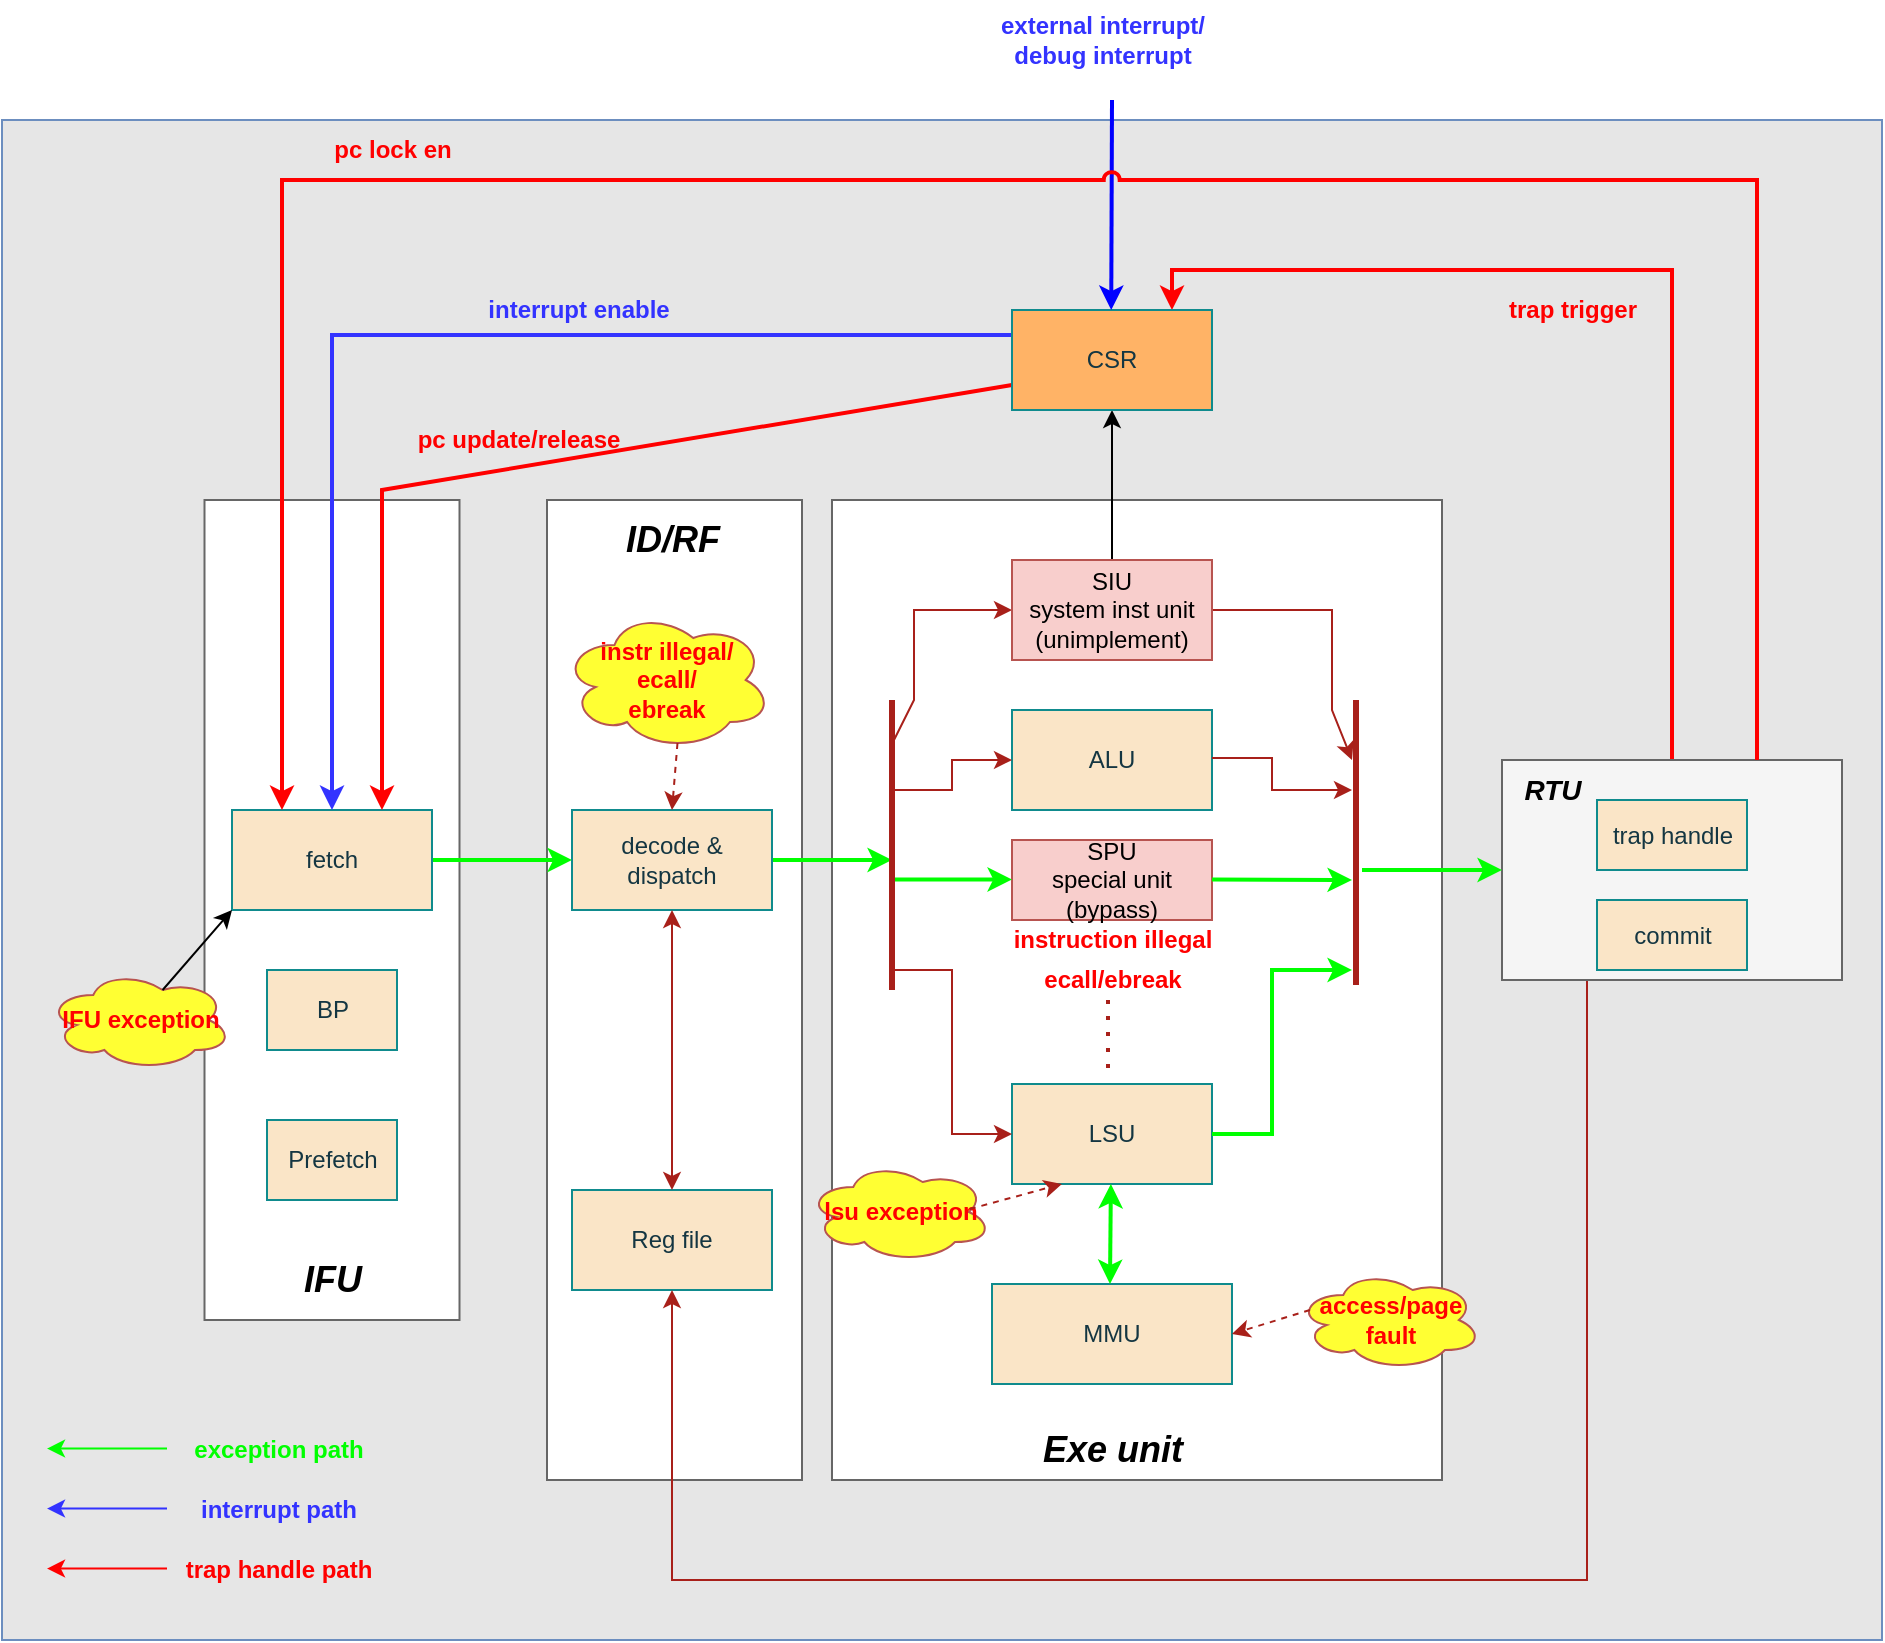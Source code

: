 <mxfile>
    <diagram id="KDy--1gaJ3wG8nwZarGU" name="第 1 页">
        <mxGraphModel dx="1620" dy="2307" grid="1" gridSize="10" guides="1" tooltips="1" connect="1" arrows="1" fold="1" page="1" pageScale="1" pageWidth="827" pageHeight="1169" math="0" shadow="0">
            <root>
                <mxCell id="0"/>
                <mxCell id="1" parent="0"/>
                <mxCell id="2" value="" style="rounded=0;whiteSpace=wrap;html=1;strokeColor=#6c8ebf;fillColor=#E6E6E6;" vertex="1" parent="1">
                    <mxGeometry x="-450" y="-960" width="940" height="760" as="geometry"/>
                </mxCell>
                <mxCell id="3" value="" style="rounded=0;whiteSpace=wrap;html=1;strokeColor=#666666;fontColor=#333333;fillColor=#FFFFFF;" vertex="1" parent="1">
                    <mxGeometry x="-35" y="-770" width="305" height="490" as="geometry"/>
                </mxCell>
                <mxCell id="4" value="" style="rounded=0;whiteSpace=wrap;html=1;strokeColor=#666666;fontColor=#333333;fillColor=#FFFFFF;" vertex="1" parent="1">
                    <mxGeometry x="-348.75" y="-770" width="127.5" height="410" as="geometry"/>
                </mxCell>
                <mxCell id="5" value="" style="rounded=0;whiteSpace=wrap;html=1;strokeColor=#666666;fontColor=#333333;fillColor=#FFFFFF;" vertex="1" parent="1">
                    <mxGeometry x="-177.5" y="-770" width="127.5" height="490" as="geometry"/>
                </mxCell>
                <mxCell id="6" style="edgeStyle=orthogonalEdgeStyle;rounded=0;orthogonalLoop=1;jettySize=auto;html=1;exitX=1;exitY=0.5;exitDx=0;exitDy=0;entryX=0;entryY=0.5;entryDx=0;entryDy=0;labelBackgroundColor=none;strokeColor=#00FF00;fontColor=default;strokeWidth=2;" edge="1" parent="1" source="7" target="9">
                    <mxGeometry relative="1" as="geometry"/>
                </mxCell>
                <mxCell id="7" value="fetch" style="rounded=0;whiteSpace=wrap;html=1;labelBackgroundColor=none;fillColor=#FAE5C7;strokeColor=#0F8B8D;fontColor=#143642;" vertex="1" parent="1">
                    <mxGeometry x="-335" y="-615" width="100" height="50" as="geometry"/>
                </mxCell>
                <mxCell id="8" style="edgeStyle=orthogonalEdgeStyle;rounded=0;orthogonalLoop=1;jettySize=auto;html=1;exitX=1;exitY=0.5;exitDx=0;exitDy=0;labelBackgroundColor=none;strokeColor=#00FF00;fontColor=default;strokeWidth=2;" edge="1" parent="1" source="9">
                    <mxGeometry relative="1" as="geometry">
                        <mxPoint x="-5" y="-590" as="targetPoint"/>
                        <Array as="points">
                            <mxPoint x="-35" y="-590"/>
                        </Array>
                    </mxGeometry>
                </mxCell>
                <mxCell id="9" value="decode &amp;amp; dispatch" style="rounded=0;whiteSpace=wrap;html=1;fillColor=#FAE5C7;strokeColor=#0F8B8D;labelBackgroundColor=none;fontColor=#143642;" vertex="1" parent="1">
                    <mxGeometry x="-165" y="-615" width="100" height="50" as="geometry"/>
                </mxCell>
                <mxCell id="10" value="ALU" style="rounded=0;whiteSpace=wrap;html=1;fillColor=#FAE5C7;strokeColor=#0F8B8D;labelBackgroundColor=none;fontColor=#143642;" vertex="1" parent="1">
                    <mxGeometry x="55" y="-665" width="100" height="50" as="geometry"/>
                </mxCell>
                <mxCell id="11" style="edgeStyle=orthogonalEdgeStyle;rounded=0;orthogonalLoop=1;jettySize=auto;html=1;exitX=0;exitY=0.25;exitDx=0;exitDy=0;entryX=0.5;entryY=0;entryDx=0;entryDy=0;strokeColor=#3333FF;fontColor=#143642;fillColor=#FAE5C7;strokeWidth=2;" edge="1" parent="1" source="58" target="7">
                    <mxGeometry relative="1" as="geometry">
                        <Array as="points">
                            <mxPoint x="-285" y="-852"/>
                        </Array>
                    </mxGeometry>
                </mxCell>
                <mxCell id="12" value="" style="endArrow=none;dashed=1;html=1;dashPattern=1 3;strokeWidth=2;rounded=0;labelBackgroundColor=none;strokeColor=#A8201A;fontColor=default;fontSize=12;" edge="1" parent="1">
                    <mxGeometry width="50" height="50" relative="1" as="geometry">
                        <mxPoint x="103" y="-486" as="sourcePoint"/>
                        <mxPoint x="103.0" y="-524" as="targetPoint"/>
                    </mxGeometry>
                </mxCell>
                <mxCell id="13" value="LSU" style="rounded=0;whiteSpace=wrap;html=1;fillColor=#FAE5C7;strokeColor=#0F8B8D;labelBackgroundColor=none;fontColor=#143642;" vertex="1" parent="1">
                    <mxGeometry x="55" y="-478" width="100" height="50" as="geometry"/>
                </mxCell>
                <mxCell id="14" value="MMU&lt;br&gt;" style="rounded=0;whiteSpace=wrap;html=1;fillColor=#FAE5C7;strokeColor=#0F8B8D;labelBackgroundColor=none;fontColor=#143642;" vertex="1" parent="1">
                    <mxGeometry x="45" y="-378" width="120" height="50" as="geometry"/>
                </mxCell>
                <mxCell id="15" value="" style="endArrow=classic;startArrow=classic;html=1;rounded=0;labelBackgroundColor=none;strokeColor=#00FF00;fontColor=default;strokeWidth=2;" edge="1" parent="1">
                    <mxGeometry width="50" height="50" relative="1" as="geometry">
                        <mxPoint x="104" y="-378" as="sourcePoint"/>
                        <mxPoint x="104.44" y="-428" as="targetPoint"/>
                    </mxGeometry>
                </mxCell>
                <mxCell id="16" value="Reg file" style="rounded=0;whiteSpace=wrap;html=1;labelBackgroundColor=none;fillColor=#FAE5C7;strokeColor=#0F8B8D;fontColor=#143642;" vertex="1" parent="1">
                    <mxGeometry x="-165" y="-425" width="100" height="50" as="geometry"/>
                </mxCell>
                <mxCell id="17" style="edgeStyle=orthogonalEdgeStyle;rounded=0;orthogonalLoop=1;jettySize=auto;html=1;exitX=0.25;exitY=1;exitDx=0;exitDy=0;entryX=0.5;entryY=1;entryDx=0;entryDy=0;labelBackgroundColor=none;strokeColor=#A8201A;fontColor=default;" edge="1" parent="1" source="19" target="16">
                    <mxGeometry relative="1" as="geometry">
                        <Array as="points">
                            <mxPoint x="343" y="-230"/>
                            <mxPoint x="-115" y="-230"/>
                        </Array>
                    </mxGeometry>
                </mxCell>
                <mxCell id="18" style="edgeStyle=orthogonalEdgeStyle;rounded=0;orthogonalLoop=1;jettySize=auto;html=1;exitX=0.5;exitY=0;exitDx=0;exitDy=0;entryX=0.8;entryY=0;entryDx=0;entryDy=0;strokeWidth=2;strokeColor=#FF0000;labelBackgroundColor=none;fontColor=default;entryPerimeter=0;" edge="1" parent="1" source="19" target="58">
                    <mxGeometry relative="1" as="geometry"/>
                </mxCell>
                <mxCell id="19" value="" style="rounded=0;whiteSpace=wrap;html=1;labelBackgroundColor=none;fillColor=#f5f5f5;strokeColor=#666666;fontColor=#333333;" vertex="1" parent="1">
                    <mxGeometry x="300" y="-640" width="170" height="110" as="geometry"/>
                </mxCell>
                <mxCell id="20" value="" style="endArrow=classic;html=1;rounded=0;labelBackgroundColor=none;strokeColor=#A8201A;fontColor=default;strokeWidth=1;" edge="1" parent="1">
                    <mxGeometry width="50" height="50" relative="1" as="geometry">
                        <mxPoint x="-5" y="-625" as="sourcePoint"/>
                        <mxPoint x="55" y="-640" as="targetPoint"/>
                        <Array as="points">
                            <mxPoint x="25" y="-625"/>
                            <mxPoint x="25" y="-640"/>
                        </Array>
                    </mxGeometry>
                </mxCell>
                <mxCell id="21" value="" style="endArrow=classic;html=1;rounded=0;entryX=0;entryY=0.5;entryDx=0;entryDy=0;labelBackgroundColor=none;strokeColor=#A8201A;fontColor=default;strokeWidth=1;" edge="1" parent="1" target="13">
                    <mxGeometry width="50" height="50" relative="1" as="geometry">
                        <mxPoint x="-5" y="-535" as="sourcePoint"/>
                        <mxPoint x="45" y="-615" as="targetPoint"/>
                        <Array as="points">
                            <mxPoint x="25" y="-535"/>
                            <mxPoint x="25" y="-453"/>
                        </Array>
                    </mxGeometry>
                </mxCell>
                <mxCell id="22" value="" style="endArrow=none;html=1;rounded=0;strokeWidth=3;labelBackgroundColor=none;strokeColor=#A8201A;fontColor=default;" edge="1" parent="1">
                    <mxGeometry width="50" height="50" relative="1" as="geometry">
                        <mxPoint x="227" y="-527.5" as="sourcePoint"/>
                        <mxPoint x="227" y="-670" as="targetPoint"/>
                    </mxGeometry>
                </mxCell>
                <mxCell id="23" value="" style="endArrow=classic;html=1;rounded=0;labelBackgroundColor=none;strokeColor=#A8201A;fontColor=default;strokeWidth=1;" edge="1" parent="1">
                    <mxGeometry width="50" height="50" relative="1" as="geometry">
                        <mxPoint x="155" y="-641" as="sourcePoint"/>
                        <mxPoint x="225" y="-625" as="targetPoint"/>
                        <Array as="points">
                            <mxPoint x="185" y="-641"/>
                            <mxPoint x="185" y="-625"/>
                        </Array>
                    </mxGeometry>
                </mxCell>
                <mxCell id="24" value="" style="endArrow=classic;html=1;rounded=0;labelBackgroundColor=none;strokeColor=#A8201A;fontColor=default;exitX=1;exitY=0.5;exitDx=0;exitDy=0;" edge="1" parent="1" source="55">
                    <mxGeometry width="50" height="50" relative="1" as="geometry">
                        <mxPoint x="155" y="-707" as="sourcePoint"/>
                        <mxPoint x="225" y="-640" as="targetPoint"/>
                        <Array as="points">
                            <mxPoint x="215" y="-715"/>
                            <mxPoint x="215" y="-665"/>
                        </Array>
                    </mxGeometry>
                </mxCell>
                <mxCell id="25" value="" style="endArrow=classic;html=1;rounded=0;labelBackgroundColor=none;strokeColor=#00FF00;fontColor=default;strokeWidth=2;exitX=1;exitY=0.5;exitDx=0;exitDy=0;" edge="1" parent="1" source="13">
                    <mxGeometry width="50" height="50" relative="1" as="geometry">
                        <mxPoint x="155" y="-490" as="sourcePoint"/>
                        <mxPoint x="225" y="-535" as="targetPoint"/>
                        <Array as="points">
                            <mxPoint x="185" y="-453"/>
                            <mxPoint x="185" y="-535"/>
                        </Array>
                    </mxGeometry>
                </mxCell>
                <mxCell id="26" value="" style="endArrow=classic;html=1;rounded=0;entryX=0;entryY=0.5;entryDx=0;entryDy=0;labelBackgroundColor=none;strokeColor=#00FF00;fontColor=default;strokeWidth=2;" edge="1" parent="1" target="19">
                    <mxGeometry width="50" height="50" relative="1" as="geometry">
                        <mxPoint x="230" y="-585" as="sourcePoint"/>
                        <mxPoint x="275" y="-635" as="targetPoint"/>
                    </mxGeometry>
                </mxCell>
                <mxCell id="27" value="" style="endArrow=classic;startArrow=classic;html=1;rounded=0;exitX=0.5;exitY=0;exitDx=0;exitDy=0;labelBackgroundColor=none;strokeColor=#A8201A;fontColor=default;" edge="1" parent="1" source="16">
                    <mxGeometry width="50" height="50" relative="1" as="geometry">
                        <mxPoint x="-165" y="-515" as="sourcePoint"/>
                        <mxPoint x="-115" y="-565" as="targetPoint"/>
                    </mxGeometry>
                </mxCell>
                <mxCell id="28" value="&lt;b&gt;&lt;font color=&quot;#ff0000&quot;&gt;trap trigger&lt;/font&gt;&lt;/b&gt;" style="text;html=1;align=center;verticalAlign=middle;resizable=0;points=[];autosize=1;strokeColor=none;fillColor=none;rounded=0;labelBackgroundColor=none;fontColor=#143642;" vertex="1" parent="1">
                    <mxGeometry x="290" y="-880" width="90" height="30" as="geometry"/>
                </mxCell>
                <mxCell id="29" value="" style="endArrow=classic;html=1;rounded=0;entryX=0.75;entryY=0;entryDx=0;entryDy=0;strokeColor=#FF0000;strokeWidth=2;labelBackgroundColor=none;fontColor=default;exitX=0;exitY=0.75;exitDx=0;exitDy=0;" edge="1" parent="1" source="58" target="7">
                    <mxGeometry width="50" height="50" relative="1" as="geometry">
                        <mxPoint x="75" y="-745" as="sourcePoint"/>
                        <mxPoint x="-185" y="-755" as="targetPoint"/>
                        <Array as="points">
                            <mxPoint x="-260" y="-775"/>
                        </Array>
                    </mxGeometry>
                </mxCell>
                <mxCell id="30" value="&lt;b&gt;&lt;font color=&quot;#ff0000&quot;&gt;pc update/release&lt;/font&gt;&lt;/b&gt;" style="text;html=1;align=center;verticalAlign=middle;resizable=0;points=[];autosize=1;strokeColor=none;fillColor=none;rounded=0;labelBackgroundColor=none;fontColor=#143642;" vertex="1" parent="1">
                    <mxGeometry x="-252.5" y="-815" width="120" height="30" as="geometry"/>
                </mxCell>
                <mxCell id="31" value="&lt;b&gt;&lt;font color=&quot;#3333ff&quot;&gt;external interrupt/&lt;br&gt;debug interrupt&lt;br&gt;&lt;/font&gt;&lt;/b&gt;" style="text;html=1;align=center;verticalAlign=middle;resizable=0;points=[];autosize=1;strokeColor=none;fillColor=none;rounded=0;labelBackgroundColor=none;fontColor=#143642;" vertex="1" parent="1">
                    <mxGeometry x="35" y="-1020" width="130" height="40" as="geometry"/>
                </mxCell>
                <mxCell id="32" value="&lt;b&gt;&lt;font color=&quot;#3333ff&quot;&gt;interrupt enable&lt;/font&gt;&lt;/b&gt;" style="text;html=1;align=center;verticalAlign=middle;resizable=0;points=[];autosize=1;strokeColor=none;fillColor=none;rounded=0;labelBackgroundColor=none;fontColor=#143642;" vertex="1" parent="1">
                    <mxGeometry x="-217.5" y="-880" width="110" height="30" as="geometry"/>
                </mxCell>
                <mxCell id="33" value="" style="endArrow=classic;html=1;rounded=0;strokeColor=#00FF00;fontColor=#143642;fillColor=#FAE5C7;" edge="1" parent="1">
                    <mxGeometry width="50" height="50" relative="1" as="geometry">
                        <mxPoint x="-367.5" y="-295.71" as="sourcePoint"/>
                        <mxPoint x="-427.5" y="-295.71" as="targetPoint"/>
                    </mxGeometry>
                </mxCell>
                <mxCell id="34" value="&lt;b&gt;&lt;font color=&quot;#00ff00&quot;&gt;exception path&lt;/font&gt;&lt;/b&gt;" style="text;html=1;align=center;verticalAlign=middle;resizable=0;points=[];autosize=1;strokeColor=none;fillColor=none;rounded=0;labelBackgroundColor=none;fontColor=#143642;" vertex="1" parent="1">
                    <mxGeometry x="-367.5" y="-310" width="110" height="30" as="geometry"/>
                </mxCell>
                <mxCell id="35" value="" style="endArrow=classic;html=1;rounded=0;strokeColor=#3333FF;fontColor=#143642;fillColor=#FAE5C7;" edge="1" parent="1">
                    <mxGeometry width="50" height="50" relative="1" as="geometry">
                        <mxPoint x="-367.5" y="-265.71" as="sourcePoint"/>
                        <mxPoint x="-427.5" y="-265.71" as="targetPoint"/>
                    </mxGeometry>
                </mxCell>
                <mxCell id="36" value="&lt;b&gt;&lt;font color=&quot;#3333ff&quot;&gt;interrupt path&lt;/font&gt;&lt;/b&gt;" style="text;html=1;align=center;verticalAlign=middle;resizable=0;points=[];autosize=1;strokeColor=none;fillColor=none;rounded=0;labelBackgroundColor=none;fontColor=#143642;" vertex="1" parent="1">
                    <mxGeometry x="-362.5" y="-280" width="100" height="30" as="geometry"/>
                </mxCell>
                <mxCell id="37" value="" style="endArrow=classic;html=1;rounded=0;strokeColor=#FF0000;fontColor=#143642;fillColor=#FAE5C7;" edge="1" parent="1">
                    <mxGeometry width="50" height="50" relative="1" as="geometry">
                        <mxPoint x="-367.5" y="-235.71" as="sourcePoint"/>
                        <mxPoint x="-427.5" y="-235.71" as="targetPoint"/>
                    </mxGeometry>
                </mxCell>
                <mxCell id="38" value="&lt;b&gt;&lt;font color=&quot;#ff0000&quot;&gt;trap handle path&lt;/font&gt;&lt;/b&gt;" style="text;html=1;align=center;verticalAlign=middle;resizable=0;points=[];autosize=1;strokeColor=none;fillColor=none;rounded=0;labelBackgroundColor=none;fontColor=#143642;" vertex="1" parent="1">
                    <mxGeometry x="-372.5" y="-250" width="120" height="30" as="geometry"/>
                </mxCell>
                <mxCell id="39" value="&lt;b&gt;&lt;font color=&quot;#ff0000&quot;&gt;ecall/ebreak&lt;/font&gt;&lt;/b&gt;" style="text;html=1;align=center;verticalAlign=middle;resizable=0;points=[];autosize=1;strokeColor=none;fillColor=none;rounded=0;labelBackgroundColor=none;fontColor=#143642;" vertex="1" parent="1">
                    <mxGeometry x="60" y="-545" width="90" height="30" as="geometry"/>
                </mxCell>
                <mxCell id="40" value="&lt;b&gt;&lt;font color=&quot;#ff0000&quot;&gt;instruction illegal&lt;/font&gt;&lt;/b&gt;" style="text;html=1;align=center;verticalAlign=middle;resizable=0;points=[];autosize=1;strokeColor=none;fillColor=none;rounded=0;labelBackgroundColor=none;fontColor=#143642;" vertex="1" parent="1">
                    <mxGeometry x="45" y="-565" width="120" height="30" as="geometry"/>
                </mxCell>
                <mxCell id="41" value="&lt;b style=&quot;border-color: var(--border-color);&quot;&gt;&lt;font style=&quot;border-color: var(--border-color);&quot; color=&quot;#ff0000&quot;&gt;instr illegal/&lt;br style=&quot;border-color: var(--border-color);&quot;&gt;ecall/&lt;br style=&quot;border-color: var(--border-color);&quot;&gt;ebreak&lt;/font&gt;&lt;/b&gt;" style="ellipse;shape=cloud;whiteSpace=wrap;html=1;strokeColor=#b85450;fillColor=#FFFF33;" vertex="1" parent="1">
                    <mxGeometry x="-170" y="-715" width="105" height="70" as="geometry"/>
                </mxCell>
                <mxCell id="42" value="" style="endArrow=classic;html=1;rounded=0;strokeColor=#A8201A;fontColor=#143642;fillColor=#FAE5C7;entryX=0.5;entryY=0;entryDx=0;entryDy=0;exitX=0.55;exitY=0.95;exitDx=0;exitDy=0;exitPerimeter=0;dashed=1;" edge="1" parent="1" source="41" target="9">
                    <mxGeometry width="50" height="50" relative="1" as="geometry">
                        <mxPoint x="-125" y="-645" as="sourcePoint"/>
                        <mxPoint x="-75" y="-695" as="targetPoint"/>
                    </mxGeometry>
                </mxCell>
                <mxCell id="43" value="&lt;b style=&quot;border-color: var(--border-color); color: rgb(20, 54, 66);&quot;&gt;&lt;font style=&quot;border-color: var(--border-color);&quot; color=&quot;#ff0000&quot;&gt;lsu exception&lt;/font&gt;&lt;/b&gt;" style="ellipse;shape=cloud;whiteSpace=wrap;html=1;strokeColor=#b85450;fillColor=#FFFF33;" vertex="1" parent="1">
                    <mxGeometry x="-47.5" y="-439" width="92.5" height="50" as="geometry"/>
                </mxCell>
                <mxCell id="44" value="&lt;b style=&quot;border-color: var(--border-color); color: rgb(20, 54, 66);&quot;&gt;&lt;font style=&quot;border-color: var(--border-color);&quot; color=&quot;#ff0000&quot;&gt;access/page fault&lt;/font&gt;&lt;/b&gt;" style="ellipse;shape=cloud;whiteSpace=wrap;html=1;strokeColor=#b85450;fillColor=#FFFF33;" vertex="1" parent="1">
                    <mxGeometry x="197.5" y="-385" width="92.5" height="50" as="geometry"/>
                </mxCell>
                <mxCell id="45" value="" style="endArrow=classic;html=1;rounded=0;strokeColor=#A8201A;fontColor=#143642;fillColor=#FAE5C7;entryX=0.25;entryY=1;entryDx=0;entryDy=0;exitX=0.88;exitY=0.25;exitDx=0;exitDy=0;exitPerimeter=0;dashed=1;" edge="1" parent="1" target="13">
                    <mxGeometry width="50" height="50" relative="1" as="geometry">
                        <mxPoint x="33.9" y="-415.5" as="sourcePoint"/>
                        <mxPoint x="85" y="-452" as="targetPoint"/>
                    </mxGeometry>
                </mxCell>
                <mxCell id="46" value="" style="endArrow=classic;html=1;rounded=0;strokeColor=#A8201A;fontColor=#143642;fillColor=#FAE5C7;entryX=1;entryY=0.5;entryDx=0;entryDy=0;exitX=0.07;exitY=0.4;exitDx=0;exitDy=0;exitPerimeter=0;dashed=1;" edge="1" parent="1" source="44" target="14">
                    <mxGeometry width="50" height="50" relative="1" as="geometry">
                        <mxPoint x="205" y="-348" as="sourcePoint"/>
                        <mxPoint x="255" y="-398" as="targetPoint"/>
                    </mxGeometry>
                </mxCell>
                <mxCell id="47" value="&lt;b style=&quot;border-color: var(--border-color); color: rgb(20, 54, 66);&quot;&gt;&lt;font style=&quot;border-color: var(--border-color);&quot; color=&quot;#ff0000&quot;&gt;IFU exception&lt;/font&gt;&lt;/b&gt;" style="ellipse;shape=cloud;whiteSpace=wrap;html=1;strokeColor=#b85450;fillColor=#FFFF33;" vertex="1" parent="1">
                    <mxGeometry x="-427.5" y="-535" width="92.5" height="50" as="geometry"/>
                </mxCell>
                <mxCell id="48" value="" style="endArrow=classic;html=1;rounded=0;exitX=0.625;exitY=0.2;exitDx=0;exitDy=0;exitPerimeter=0;entryX=0;entryY=1;entryDx=0;entryDy=0;strokeColor=#000000;" edge="1" parent="1" source="47" target="7">
                    <mxGeometry width="50" height="50" relative="1" as="geometry">
                        <mxPoint x="-345" y="-515" as="sourcePoint"/>
                        <mxPoint x="-295" y="-565" as="targetPoint"/>
                    </mxGeometry>
                </mxCell>
                <mxCell id="49" value="&lt;font color=&quot;#000000&quot;&gt;SPU&lt;br&gt;special unit&lt;br&gt;(bypass)&lt;br&gt;&lt;/font&gt;" style="rounded=0;whiteSpace=wrap;html=1;fillColor=#f8cecc;strokeColor=#b85450;labelBackgroundColor=none;" vertex="1" parent="1">
                    <mxGeometry x="55" y="-600" width="100" height="40" as="geometry"/>
                </mxCell>
                <mxCell id="50" value="" style="endArrow=classic;html=1;rounded=0;strokeColor=#00FF00;strokeWidth=2;" edge="1" parent="1">
                    <mxGeometry width="50" height="50" relative="1" as="geometry">
                        <mxPoint x="-5" y="-580.28" as="sourcePoint"/>
                        <mxPoint x="55" y="-580.28" as="targetPoint"/>
                    </mxGeometry>
                </mxCell>
                <mxCell id="51" value="" style="endArrow=classic;html=1;rounded=0;strokeColor=#00FF00;strokeWidth=2;" edge="1" parent="1">
                    <mxGeometry width="50" height="50" relative="1" as="geometry">
                        <mxPoint x="155" y="-580.28" as="sourcePoint"/>
                        <mxPoint x="225" y="-580" as="targetPoint"/>
                    </mxGeometry>
                </mxCell>
                <mxCell id="52" value="trap handle" style="rounded=0;whiteSpace=wrap;html=1;fillColor=#FAE5C7;strokeColor=#0F8B8D;labelBackgroundColor=none;fontColor=#143642;" vertex="1" parent="1">
                    <mxGeometry x="347.5" y="-620" width="75" height="35" as="geometry"/>
                </mxCell>
                <mxCell id="53" style="edgeStyle=none;rounded=0;orthogonalLoop=1;jettySize=auto;html=1;entryX=0;entryY=0.5;entryDx=0;entryDy=0;strokeColor=#A8201A;" edge="1" parent="1" target="55">
                    <mxGeometry relative="1" as="geometry">
                        <mxPoint x="51" y="-715" as="targetPoint"/>
                        <mxPoint x="-4" y="-650" as="sourcePoint"/>
                        <Array as="points">
                            <mxPoint x="6" y="-670"/>
                            <mxPoint x="6" y="-715"/>
                        </Array>
                    </mxGeometry>
                </mxCell>
                <mxCell id="54" style="edgeStyle=none;rounded=0;orthogonalLoop=1;jettySize=auto;html=1;exitX=0.5;exitY=0;exitDx=0;exitDy=0;entryX=0.5;entryY=1;entryDx=0;entryDy=0;strokeColor=#000000;" edge="1" parent="1" source="55" target="58">
                    <mxGeometry relative="1" as="geometry">
                        <mxPoint x="105" y="-810" as="targetPoint"/>
                    </mxGeometry>
                </mxCell>
                <mxCell id="55" value="&lt;font color=&quot;#000000&quot;&gt;SIU&lt;br&gt;system inst unit&lt;br&gt;(unimplement)&lt;/font&gt;" style="rounded=0;whiteSpace=wrap;html=1;fillColor=#f8cecc;strokeColor=#b85450;labelBackgroundColor=none;" vertex="1" parent="1">
                    <mxGeometry x="55" y="-740" width="100" height="50" as="geometry"/>
                </mxCell>
                <mxCell id="56" value="commit" style="rounded=0;whiteSpace=wrap;html=1;fillColor=#FAE5C7;strokeColor=#0F8B8D;labelBackgroundColor=none;fontColor=#143642;" vertex="1" parent="1">
                    <mxGeometry x="347.5" y="-570" width="75" height="35" as="geometry"/>
                </mxCell>
                <mxCell id="57" value="&lt;font color=&quot;#000000&quot;&gt;RTU&lt;/font&gt;" style="text;html=1;align=center;verticalAlign=middle;resizable=0;points=[];autosize=1;strokeColor=none;fillColor=none;fontStyle=3;fontSize=14;" vertex="1" parent="1">
                    <mxGeometry x="300" y="-640" width="50" height="30" as="geometry"/>
                </mxCell>
                <mxCell id="58" value="CSR" style="rounded=0;whiteSpace=wrap;html=1;fillColor=#FFB366;strokeColor=#0F8B8D;labelBackgroundColor=none;fontColor=#143642;" vertex="1" parent="1">
                    <mxGeometry x="55" y="-865" width="100" height="50" as="geometry"/>
                </mxCell>
                <mxCell id="59" value="" style="endArrow=classic;html=1;rounded=0;strokeColor=#0000FF;strokeWidth=2;" edge="1" parent="1">
                    <mxGeometry width="50" height="50" relative="1" as="geometry">
                        <mxPoint x="105" y="-970" as="sourcePoint"/>
                        <mxPoint x="104.62" y="-865" as="targetPoint"/>
                    </mxGeometry>
                </mxCell>
                <mxCell id="60" value="" style="endArrow=none;html=1;rounded=0;strokeWidth=3;labelBackgroundColor=none;strokeColor=#A8201A;fontColor=default;" edge="1" parent="1">
                    <mxGeometry width="50" height="50" relative="1" as="geometry">
                        <mxPoint x="-5" y="-525" as="sourcePoint"/>
                        <mxPoint x="-5" y="-670" as="targetPoint"/>
                    </mxGeometry>
                </mxCell>
                <mxCell id="61" value="&lt;b&gt;&lt;font color=&quot;#ff0000&quot;&gt;pc lock en&lt;/font&gt;&lt;/b&gt;" style="text;html=1;align=center;verticalAlign=middle;resizable=0;points=[];autosize=1;strokeColor=none;fillColor=none;rounded=0;labelBackgroundColor=none;fontColor=#143642;" vertex="1" parent="1">
                    <mxGeometry x="-295" y="-960" width="80" height="30" as="geometry"/>
                </mxCell>
                <mxCell id="62" style="edgeStyle=orthogonalEdgeStyle;rounded=0;orthogonalLoop=1;jettySize=auto;html=1;exitX=0.75;exitY=0;exitDx=0;exitDy=0;entryX=0.25;entryY=0;entryDx=0;entryDy=0;strokeColor=#FF0000;strokeWidth=2;jumpStyle=arc;" edge="1" parent="1" source="19" target="7">
                    <mxGeometry relative="1" as="geometry">
                        <Array as="points">
                            <mxPoint x="428" y="-930"/>
                            <mxPoint x="-310" y="-930"/>
                        </Array>
                    </mxGeometry>
                </mxCell>
                <mxCell id="63" value="&lt;font color=&quot;#000000&quot;&gt;Exe unit&lt;/font&gt;" style="text;html=1;align=center;verticalAlign=middle;resizable=0;points=[];autosize=1;strokeColor=none;fillColor=none;fontStyle=3;fontSize=18;" vertex="1" parent="1">
                    <mxGeometry x="60" y="-315" width="90" height="40" as="geometry"/>
                </mxCell>
                <mxCell id="64" value="&lt;font color=&quot;#000000&quot;&gt;ID/RF&lt;/font&gt;" style="text;html=1;align=center;verticalAlign=middle;resizable=0;points=[];autosize=1;strokeColor=none;fillColor=none;fontStyle=3;fontSize=18;" vertex="1" parent="1">
                    <mxGeometry x="-150" y="-770" width="70" height="40" as="geometry"/>
                </mxCell>
                <mxCell id="65" value="BP" style="rounded=0;whiteSpace=wrap;html=1;labelBackgroundColor=none;fillColor=#FAE5C7;strokeColor=#0F8B8D;fontColor=#143642;" vertex="1" parent="1">
                    <mxGeometry x="-317.5" y="-535" width="65" height="40" as="geometry"/>
                </mxCell>
                <mxCell id="66" value="Prefetch" style="rounded=0;whiteSpace=wrap;html=1;labelBackgroundColor=none;fillColor=#FAE5C7;strokeColor=#0F8B8D;fontColor=#143642;" vertex="1" parent="1">
                    <mxGeometry x="-317.5" y="-460" width="65" height="40" as="geometry"/>
                </mxCell>
                <mxCell id="67" value="&lt;font color=&quot;#000000&quot;&gt;IFU&lt;/font&gt;" style="text;html=1;align=center;verticalAlign=middle;resizable=0;points=[];autosize=1;strokeColor=none;fillColor=none;fontStyle=3;fontSize=18;" vertex="1" parent="1">
                    <mxGeometry x="-310" y="-400" width="50" height="40" as="geometry"/>
                </mxCell>
            </root>
        </mxGraphModel>
    </diagram>
</mxfile>